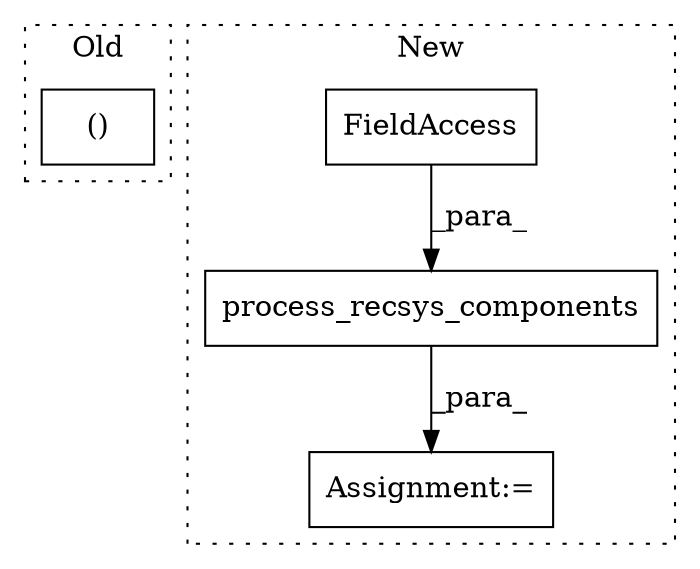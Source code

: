 digraph G {
subgraph cluster0 {
1 [label="()" a="106" s="700" l="46" shape="box"];
label = "Old";
style="dotted";
}
subgraph cluster1 {
2 [label="process_recsys_components" a="32" s="348,389" l="26,1" shape="box"];
3 [label="FieldAccess" a="22" s="382" l="7" shape="box"];
4 [label="Assignment:=" a="7" s="409" l="1" shape="box"];
label = "New";
style="dotted";
}
2 -> 4 [label="_para_"];
3 -> 2 [label="_para_"];
}